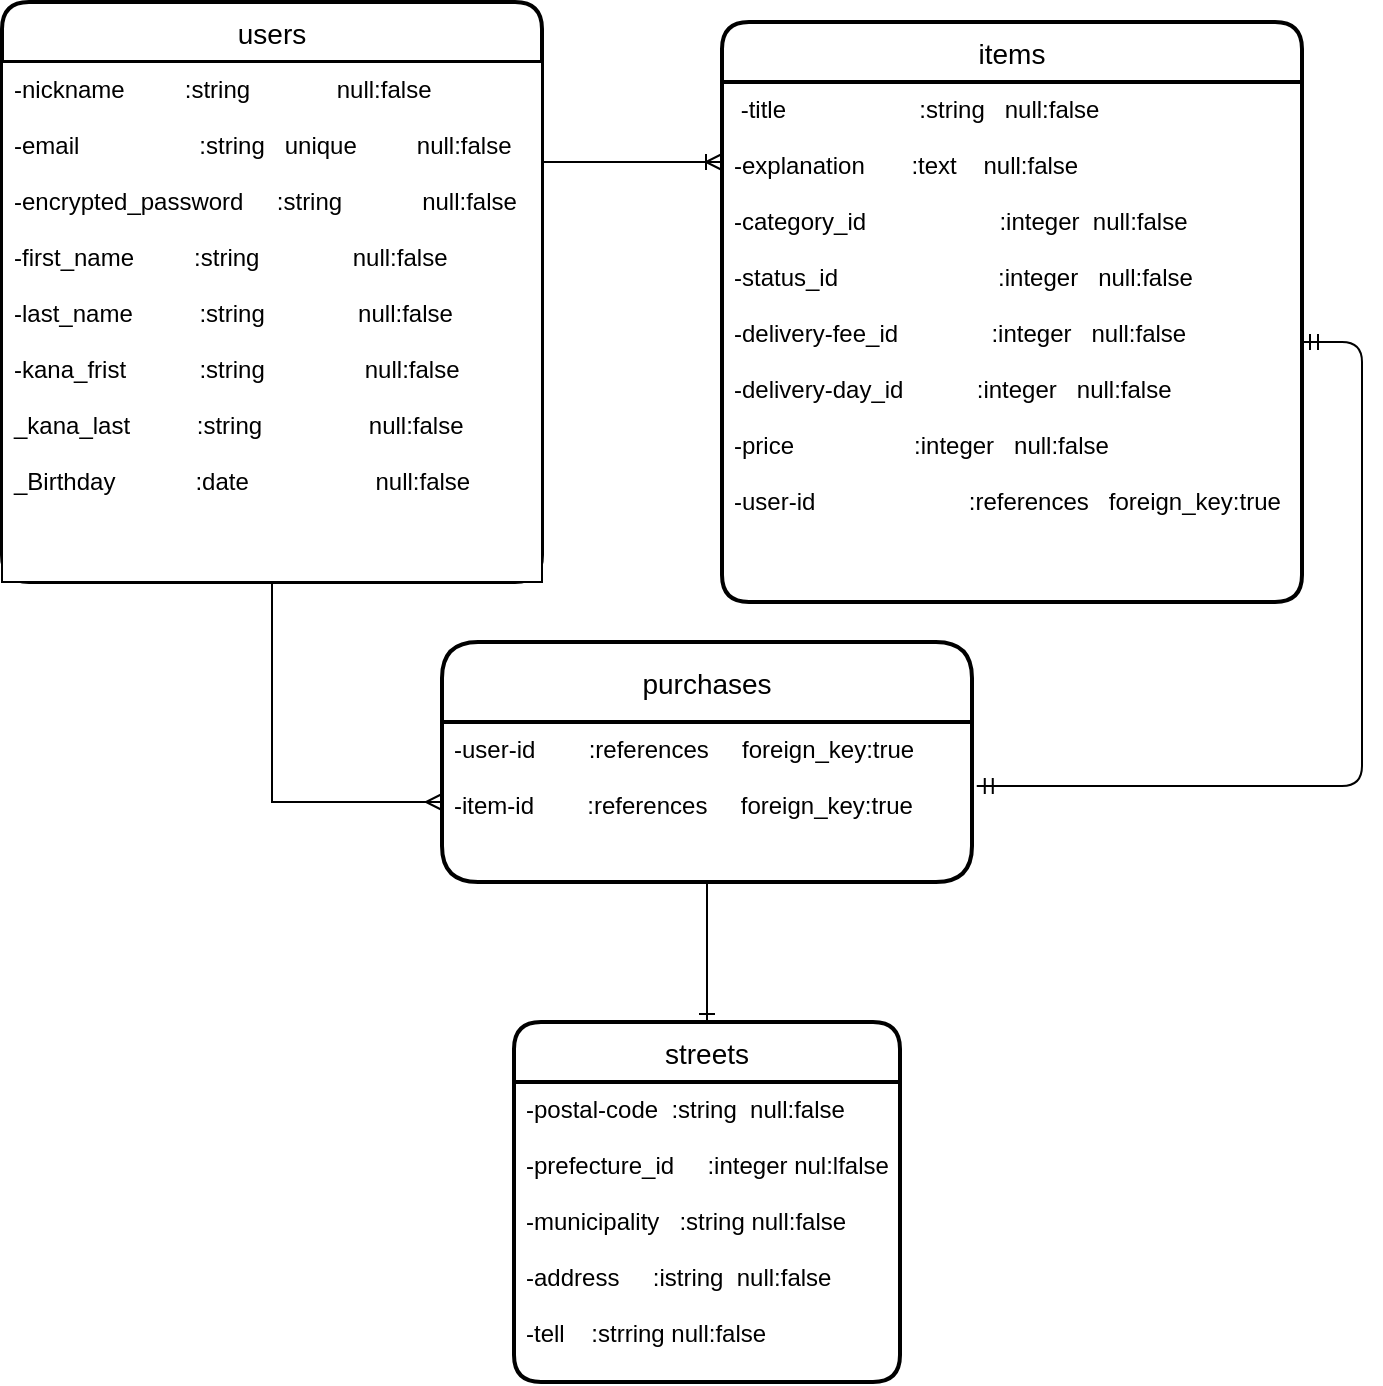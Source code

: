 <mxfile version="13.6.5">
    <diagram id="rfZwEmLnuB5WNBPeV_9B" name="ページ1">
        <mxGraphModel dx="1748" dy="1849" grid="1" gridSize="10" guides="1" tooltips="1" connect="1" arrows="1" fold="1" page="1" pageScale="1" pageWidth="827" pageHeight="1169" math="0" shadow="0">
            <root>
                <mxCell id="0"/>
                <mxCell id="1" parent="0"/>
                <mxCell id="75" style="edgeStyle=orthogonalEdgeStyle;rounded=0;orthogonalLoop=1;jettySize=auto;html=1;exitX=0.5;exitY=1;exitDx=0;exitDy=0;entryX=0;entryY=0.5;entryDx=0;entryDy=0;endArrow=ERmany;endFill=0;" parent="1" source="42" target="58" edge="1">
                    <mxGeometry relative="1" as="geometry"/>
                </mxCell>
                <mxCell id="64" value="" style="edgeStyle=entityRelationEdgeStyle;fontSize=12;html=1;endArrow=ERoneToMany;" parent="1" edge="1">
                    <mxGeometry width="100" height="100" relative="1" as="geometry">
                        <mxPoint x="-550" y="-940" as="sourcePoint"/>
                        <mxPoint x="-360" y="-940" as="targetPoint"/>
                    </mxGeometry>
                </mxCell>
                <mxCell id="76" value="" style="edgeStyle=entityRelationEdgeStyle;fontSize=12;html=1;endArrow=ERmandOne;startArrow=ERmandOne;exitX=1.009;exitY=0.4;exitDx=0;exitDy=0;exitPerimeter=0;" parent="1" source="58" target="48" edge="1">
                    <mxGeometry width="100" height="100" relative="1" as="geometry">
                        <mxPoint x="-440" y="-640" as="sourcePoint"/>
                        <mxPoint x="-340" y="-740" as="targetPoint"/>
                    </mxGeometry>
                </mxCell>
                <mxCell id="84" style="edgeStyle=orthogonalEdgeStyle;rounded=0;orthogonalLoop=1;jettySize=auto;html=1;exitX=0.5;exitY=1;exitDx=0;exitDy=0;entryX=0.5;entryY=0;entryDx=0;entryDy=0;endArrow=ERone;endFill=0;" parent="1" source="58" target="77" edge="1">
                    <mxGeometry relative="1" as="geometry"/>
                </mxCell>
                <mxCell id="42" value="users" style="swimlane;childLayout=stackLayout;horizontal=1;startSize=30;horizontalStack=0;rounded=1;fontSize=14;fontStyle=0;strokeWidth=2;resizeParent=0;resizeLast=1;shadow=0;dashed=0;align=center;" parent="1" vertex="1">
                    <mxGeometry x="-720" y="-1020" width="270" height="290" as="geometry"/>
                </mxCell>
                <mxCell id="43" value="-nickname         :string             null:false  &#10;&#10;-email                  :string   unique         null:false&#10;&#10;-encrypted_password     :string            null:false&#10;&#10;-first_name         :string              null:false&#10;&#10;-last_name          :string              null:false&#10;&#10;-kana_frist           :string               null:false&#10;&#10;_kana_last          :string                null:false&#10; &#10;_Birthday            :date                   null:false&#10;&#10;&#10;&#10;&#10;&#10;&#10;" style="align=left;spacingLeft=4;fontSize=12;verticalAlign=top;resizable=0;rotatable=0;part=1;" parent="42" vertex="1">
                    <mxGeometry y="30" width="270" height="260" as="geometry"/>
                </mxCell>
                <mxCell id="47" value="items" style="swimlane;childLayout=stackLayout;horizontal=1;startSize=30;horizontalStack=0;rounded=1;fontSize=14;fontStyle=0;strokeWidth=2;resizeParent=0;resizeLast=1;shadow=0;dashed=0;align=center;" parent="1" vertex="1">
                    <mxGeometry x="-360" y="-1010" width="290" height="290" as="geometry"/>
                </mxCell>
                <mxCell id="48" value=" -title                    :string   null:false&#10;&#10;-explanation       :text    null:false&#10;&#10;-category_id                    :integer  null:false&#10;&#10;-status_id                        :integer   null:false&#10;&#10;-delivery-fee_id              :integer   null:false&#10;&#10;-delivery-day_id           :integer   null:false&#10;&#10;-price                  :integer   null:false&#10;&#10;-user-id                       :references   foreign_key:true&#10;" style="align=left;strokeColor=none;fillColor=none;spacingLeft=4;fontSize=12;verticalAlign=top;resizable=0;rotatable=0;part=1;" parent="47" vertex="1">
                    <mxGeometry y="30" width="290" height="260" as="geometry"/>
                </mxCell>
                <mxCell id="57" value="purchases" style="swimlane;childLayout=stackLayout;horizontal=1;startSize=40;horizontalStack=0;rounded=1;fontSize=14;fontStyle=0;strokeWidth=2;resizeParent=0;resizeLast=1;shadow=0;dashed=0;align=center;" parent="1" vertex="1">
                    <mxGeometry x="-500" y="-700" width="265" height="120" as="geometry"/>
                </mxCell>
                <mxCell id="58" value="-user-id        :references     foreign_key:true&#10;&#10;-item-id        :references     foreign_key:true&#10;&#10;" style="align=left;strokeColor=none;fillColor=none;spacingLeft=4;fontSize=12;verticalAlign=top;resizable=0;rotatable=0;part=1;" parent="57" vertex="1">
                    <mxGeometry y="40" width="265" height="80" as="geometry"/>
                </mxCell>
                <mxCell id="77" value="streets" style="swimlane;childLayout=stackLayout;horizontal=1;startSize=30;horizontalStack=0;rounded=1;fontSize=14;fontStyle=0;strokeWidth=2;resizeParent=0;resizeLast=1;shadow=0;dashed=0;align=center;" parent="1" vertex="1">
                    <mxGeometry x="-464" y="-510" width="193" height="180" as="geometry"/>
                </mxCell>
                <mxCell id="78" value="-postal-code  :string  null:false&#10;&#10;-prefecture_id     :integer nul:lfalse&#10;&#10;-municipality   :string null:false&#10;&#10;-address     :istring  null:false&#10;&#10;-tell    :strring null:false" style="align=left;strokeColor=none;fillColor=none;spacingLeft=4;fontSize=12;verticalAlign=top;resizable=0;rotatable=0;part=1;" parent="77" vertex="1">
                    <mxGeometry y="30" width="193" height="150" as="geometry"/>
                </mxCell>
            </root>
        </mxGraphModel>
    </diagram>
</mxfile>